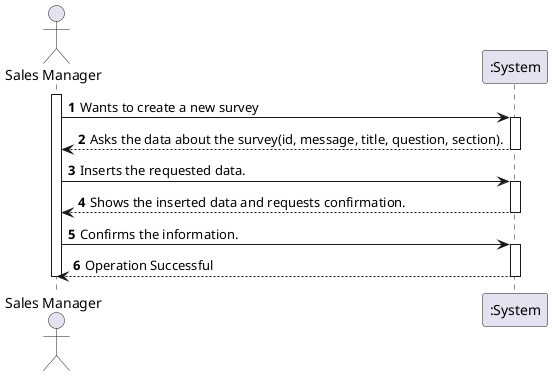 @startuml

autonumber

actor "Sales Manager" as SM

activate SM
SM -> ":System" : Wants to create a new survey
activate ":System"
":System" --> SM : Asks the data about the survey(id, message, title, question, section).
deactivate ":System"

SM -> ":System" : Inserts the requested data.
activate ":System"
":System" --> SM : Shows the inserted data and requests confirmation.
deactivate ":System"

SM -> ":System" : Confirms the information.
activate ":System"
":System" --> SM : Operation Successful
deactivate ":System"

deactivate SM

@enduml